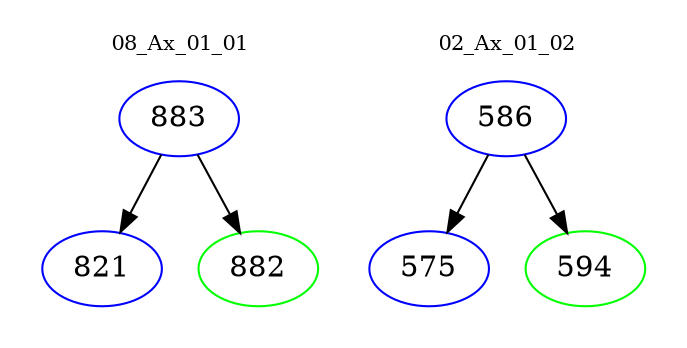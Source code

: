 digraph{
subgraph cluster_0 {
color = white
label = "08_Ax_01_01";
fontsize=10;
T0_883 [label="883", color="blue"]
T0_883 -> T0_821 [color="black"]
T0_821 [label="821", color="blue"]
T0_883 -> T0_882 [color="black"]
T0_882 [label="882", color="green"]
}
subgraph cluster_1 {
color = white
label = "02_Ax_01_02";
fontsize=10;
T1_586 [label="586", color="blue"]
T1_586 -> T1_575 [color="black"]
T1_575 [label="575", color="blue"]
T1_586 -> T1_594 [color="black"]
T1_594 [label="594", color="green"]
}
}
